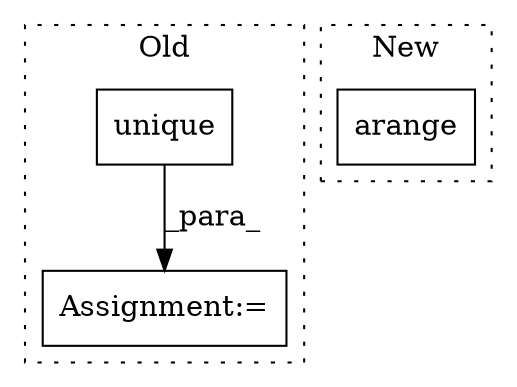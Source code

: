 digraph G {
subgraph cluster0 {
1 [label="unique" a="32" s="18591,18608" l="7,1" shape="box"];
3 [label="Assignment:=" a="7" s="18626" l="1" shape="box"];
label = "Old";
style="dotted";
}
subgraph cluster1 {
2 [label="arange" a="32" s="18518,18541" l="7,1" shape="box"];
label = "New";
style="dotted";
}
1 -> 3 [label="_para_"];
}